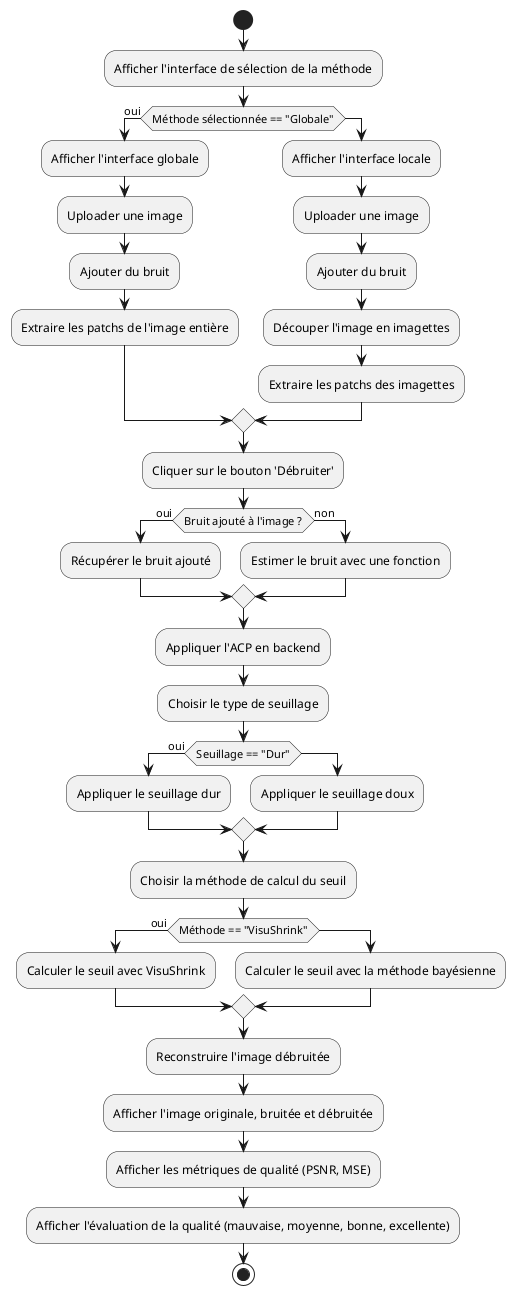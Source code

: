 @startuml
start

:Afficher l'interface de sélection de la méthode;
if (Méthode sélectionnée == "Globale") then (oui)
  :Afficher l'interface globale;
  :Uploader une image;
  :Ajouter du bruit;
  :Extraire les patchs de l'image entière;
else
  :Afficher l'interface locale;
  :Uploader une image;
  :Ajouter du bruit;
  :Découper l'image en imagettes;
  :Extraire les patchs des imagettes;
endif

:Cliquer sur le bouton 'Débruiter';

if (Bruit ajouté à l'image ?) then (oui)
  :Récupérer le bruit ajouté;
else (non)
  :Estimer le bruit avec une fonction;
endif

:Appliquer l'ACP en backend;

:Choisir le type de seuillage;
if (Seuillage == "Dur") then (oui)
  :Appliquer le seuillage dur;
else
  :Appliquer le seuillage doux;
endif

:Choisir la méthode de calcul du seuil;
if (Méthode == "VisuShrink") then (oui)
  :Calculer le seuil avec VisuShrink;
else
  :Calculer le seuil avec la méthode bayésienne;
endif

:Reconstruire l'image débruitée;
:Afficher l'image originale, bruitée et débruitée;
:Afficher les métriques de qualité (PSNR, MSE);

:Afficher l'évaluation de la qualité (mauvaise, moyenne, bonne, excellente);

stop
@enduml
